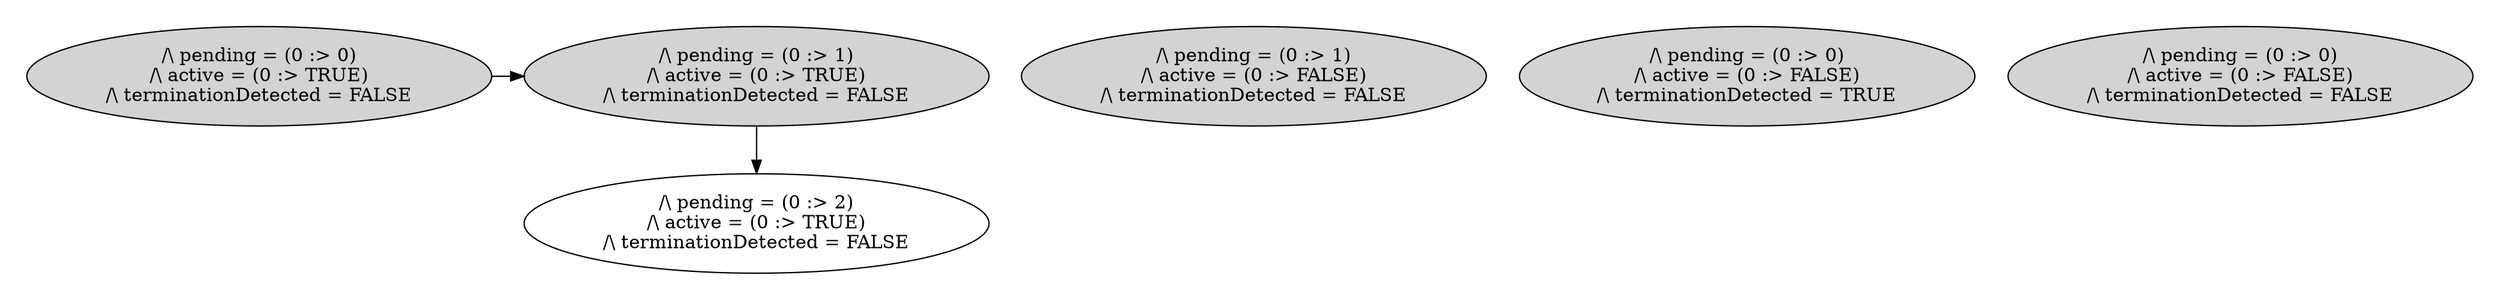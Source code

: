 strict digraph DiskGraph {
nodesep=0.35;
subgraph cluster_graph {
color="white";
-3802485268088057261 [label="/\\ pending = (0 :> 0)\n/\\ active = (0 :> FALSE)\n/\\ terminationDetected = FALSE",style = filled]
8076554524848984735 [label="/\\ pending = (0 :> 0)\n/\\ active = (0 :> FALSE)\n/\\ terminationDetected = TRUE",style = filled]
-4337774633336368243 [label="/\\ pending = (0 :> 1)\n/\\ active = (0 :> FALSE)\n/\\ terminationDetected = FALSE",style = filled]
6651050116311337571 [label="/\\ pending = (0 :> 0)\n/\\ active = (0 :> TRUE)\n/\\ terminationDetected = FALSE",style = filled]
6105401049482480573 [label="/\\ pending = (0 :> 1)\n/\\ active = (0 :> TRUE)\n/\\ terminationDetected = FALSE",style = filled]
6651050116311337571 -> 6105401049482480573 [label="",color="black",fontcolor="black"];
6105401049482480573 -> 5594227925591640543 [label="",color="black",fontcolor="black"];
5594227925591640543 [label="/\\ pending = (0 :> 2)\n/\\ active = (0 :> TRUE)\n/\\ terminationDetected = FALSE"];
{rank = same; 8076554524848984735;-3802485268088057261;6651050116311337571;6105401049482480573;-4337774633336368243;}
}
}